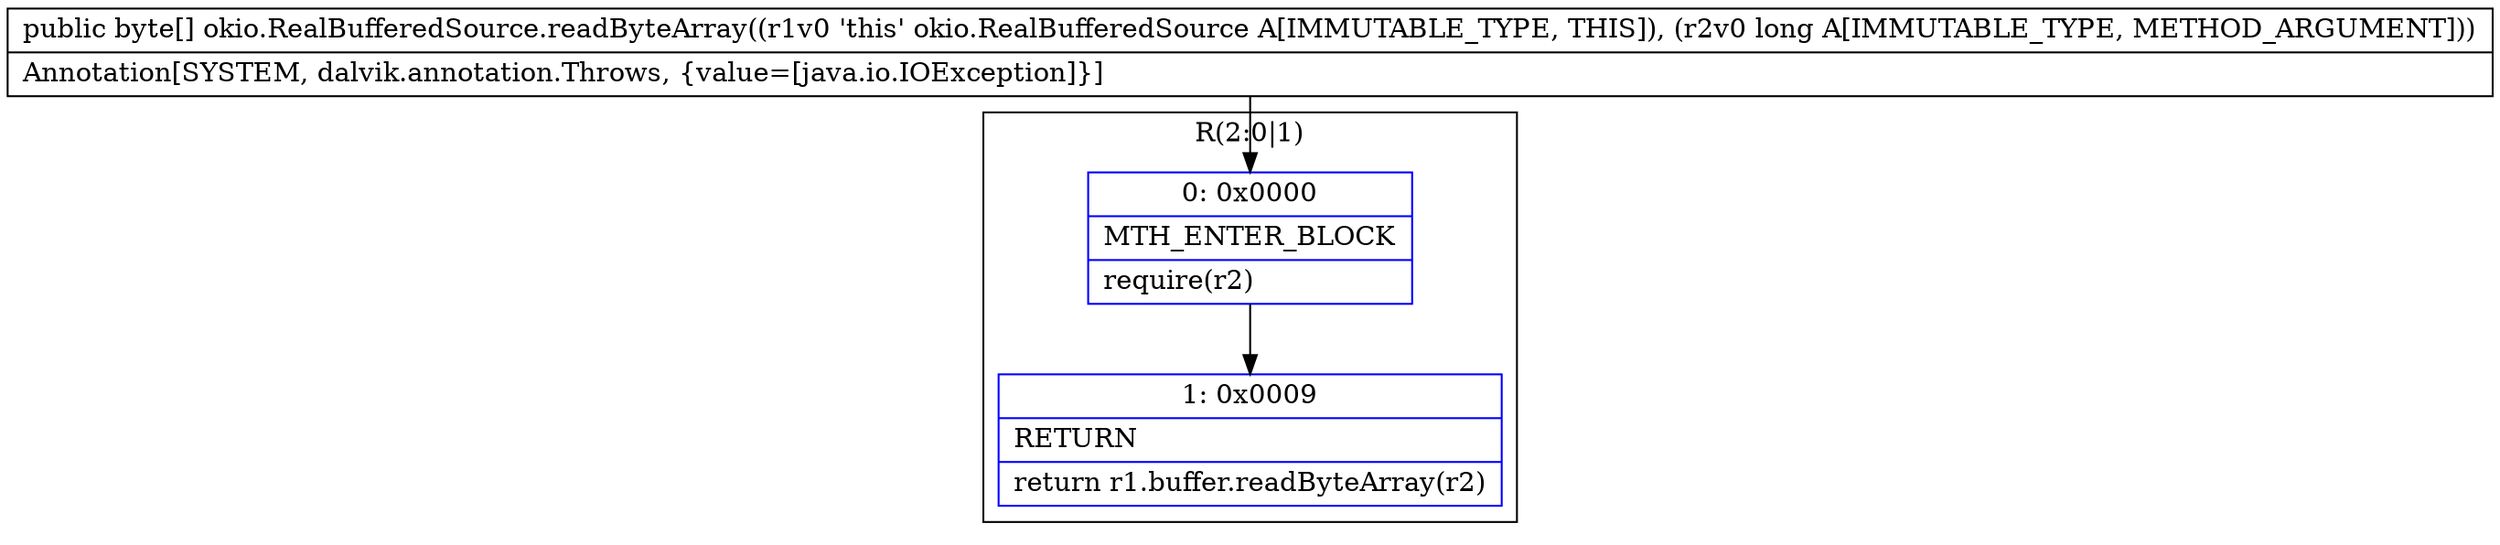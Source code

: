 digraph "CFG forokio.RealBufferedSource.readByteArray(J)[B" {
subgraph cluster_Region_2011920789 {
label = "R(2:0|1)";
node [shape=record,color=blue];
Node_0 [shape=record,label="{0\:\ 0x0000|MTH_ENTER_BLOCK\l|require(r2)\l}"];
Node_1 [shape=record,label="{1\:\ 0x0009|RETURN\l|return r1.buffer.readByteArray(r2)\l}"];
}
MethodNode[shape=record,label="{public byte[] okio.RealBufferedSource.readByteArray((r1v0 'this' okio.RealBufferedSource A[IMMUTABLE_TYPE, THIS]), (r2v0 long A[IMMUTABLE_TYPE, METHOD_ARGUMENT]))  | Annotation[SYSTEM, dalvik.annotation.Throws, \{value=[java.io.IOException]\}]\l}"];
MethodNode -> Node_0;
Node_0 -> Node_1;
}

